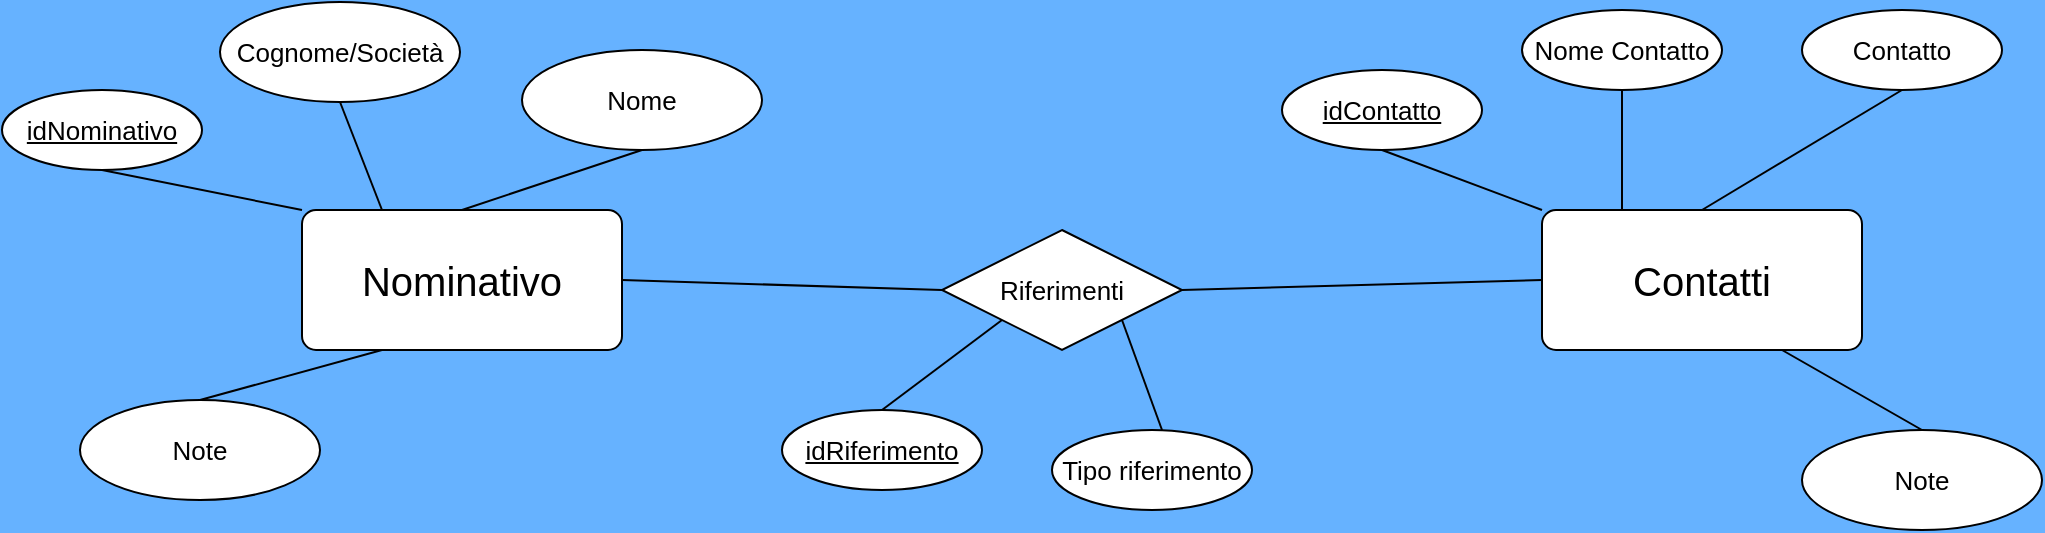 <mxfile version="13.7.7" type="github">
  <diagram id="R2lEEEUBdFMjLlhIrx00" name="Page-1">
    <mxGraphModel dx="1577" dy="965" grid="1" gridSize="10" guides="1" tooltips="1" connect="1" arrows="1" fold="1" page="1" pageScale="1" pageWidth="1169" pageHeight="827" background="#66B2FF" math="0" shadow="0" extFonts="Permanent Marker^https://fonts.googleapis.com/css?family=Permanent+Marker">
      <root>
        <mxCell id="0" />
        <mxCell id="1" parent="0" />
        <mxCell id="UYrq1aZwp3QHKqOVtOla-1" value="Nominativo" style="rounded=1;arcSize=10;whiteSpace=wrap;html=1;align=center;fontSize=20;" vertex="1" parent="1">
          <mxGeometry x="241" y="324" width="160" height="70" as="geometry" />
        </mxCell>
        <mxCell id="UYrq1aZwp3QHKqOVtOla-2" value="idNominativo" style="ellipse;whiteSpace=wrap;html=1;align=center;fontStyle=4;fontSize=13;" vertex="1" parent="1">
          <mxGeometry x="91" y="264" width="100" height="40" as="geometry" />
        </mxCell>
        <mxCell id="UYrq1aZwp3QHKqOVtOla-4" value="" style="endArrow=none;html=1;rounded=0;fontSize=13;exitX=0.5;exitY=1;exitDx=0;exitDy=0;entryX=0;entryY=0;entryDx=0;entryDy=0;" edge="1" parent="1" source="UYrq1aZwp3QHKqOVtOla-2" target="UYrq1aZwp3QHKqOVtOla-1">
          <mxGeometry relative="1" as="geometry">
            <mxPoint x="411" y="374" as="sourcePoint" />
            <mxPoint x="571" y="374" as="targetPoint" />
          </mxGeometry>
        </mxCell>
        <mxCell id="UYrq1aZwp3QHKqOVtOla-6" value="Cognome/Società" style="ellipse;whiteSpace=wrap;html=1;align=center;fontSize=13;" vertex="1" parent="1">
          <mxGeometry x="200" y="220" width="120" height="50" as="geometry" />
        </mxCell>
        <mxCell id="UYrq1aZwp3QHKqOVtOla-7" value="Nome" style="ellipse;whiteSpace=wrap;html=1;align=center;fontSize=13;" vertex="1" parent="1">
          <mxGeometry x="351" y="244" width="120" height="50" as="geometry" />
        </mxCell>
        <mxCell id="UYrq1aZwp3QHKqOVtOla-8" value="" style="endArrow=none;html=1;rounded=0;fontSize=13;exitX=0.5;exitY=1;exitDx=0;exitDy=0;entryX=0.25;entryY=0;entryDx=0;entryDy=0;" edge="1" parent="1" source="UYrq1aZwp3QHKqOVtOla-6" target="UYrq1aZwp3QHKqOVtOla-1">
          <mxGeometry relative="1" as="geometry">
            <mxPoint x="411" y="374" as="sourcePoint" />
            <mxPoint x="571" y="374" as="targetPoint" />
          </mxGeometry>
        </mxCell>
        <mxCell id="UYrq1aZwp3QHKqOVtOla-9" value="" style="endArrow=none;html=1;rounded=0;fontSize=13;exitX=0.5;exitY=1;exitDx=0;exitDy=0;entryX=0.5;entryY=0;entryDx=0;entryDy=0;" edge="1" parent="1" source="UYrq1aZwp3QHKqOVtOla-7" target="UYrq1aZwp3QHKqOVtOla-1">
          <mxGeometry relative="1" as="geometry">
            <mxPoint x="411" y="374" as="sourcePoint" />
            <mxPoint x="571" y="374" as="targetPoint" />
          </mxGeometry>
        </mxCell>
        <mxCell id="UYrq1aZwp3QHKqOVtOla-11" value="Contatti" style="rounded=1;arcSize=10;whiteSpace=wrap;html=1;align=center;fontSize=20;" vertex="1" parent="1">
          <mxGeometry x="861" y="324" width="160" height="70" as="geometry" />
        </mxCell>
        <mxCell id="UYrq1aZwp3QHKqOVtOla-12" value="Riferimenti" style="shape=rhombus;perimeter=rhombusPerimeter;whiteSpace=wrap;html=1;align=center;fontSize=13;" vertex="1" parent="1">
          <mxGeometry x="561" y="334" width="120" height="60" as="geometry" />
        </mxCell>
        <mxCell id="UYrq1aZwp3QHKqOVtOla-15" value="idContatto" style="ellipse;whiteSpace=wrap;html=1;align=center;fontStyle=4;fontSize=13;" vertex="1" parent="1">
          <mxGeometry x="731" y="254" width="100" height="40" as="geometry" />
        </mxCell>
        <mxCell id="UYrq1aZwp3QHKqOVtOla-16" value="Tipo riferimento" style="ellipse;whiteSpace=wrap;html=1;align=center;fontSize=13;" vertex="1" parent="1">
          <mxGeometry x="616" y="434" width="100" height="40" as="geometry" />
        </mxCell>
        <mxCell id="UYrq1aZwp3QHKqOVtOla-17" value="" style="endArrow=none;html=1;rounded=0;fontSize=13;exitX=1;exitY=1;exitDx=0;exitDy=0;" edge="1" parent="1" source="UYrq1aZwp3QHKqOVtOla-12">
          <mxGeometry relative="1" as="geometry">
            <mxPoint x="441" y="454" as="sourcePoint" />
            <mxPoint x="671" y="434" as="targetPoint" />
          </mxGeometry>
        </mxCell>
        <mxCell id="UYrq1aZwp3QHKqOVtOla-18" value="" style="endArrow=none;html=1;rounded=0;fontSize=13;exitX=0.5;exitY=1;exitDx=0;exitDy=0;entryX=0;entryY=0;entryDx=0;entryDy=0;" edge="1" parent="1" source="UYrq1aZwp3QHKqOVtOla-15" target="UYrq1aZwp3QHKqOVtOla-11">
          <mxGeometry relative="1" as="geometry">
            <mxPoint x="441" y="454" as="sourcePoint" />
            <mxPoint x="601" y="454" as="targetPoint" />
          </mxGeometry>
        </mxCell>
        <mxCell id="UYrq1aZwp3QHKqOVtOla-19" value="Nome Contatto" style="ellipse;whiteSpace=wrap;html=1;align=center;fontSize=13;" vertex="1" parent="1">
          <mxGeometry x="851" y="224" width="100" height="40" as="geometry" />
        </mxCell>
        <mxCell id="UYrq1aZwp3QHKqOVtOla-20" value="" style="endArrow=none;html=1;rounded=0;fontSize=13;exitX=0.5;exitY=1;exitDx=0;exitDy=0;entryX=0.25;entryY=0;entryDx=0;entryDy=0;" edge="1" parent="1" source="UYrq1aZwp3QHKqOVtOla-19" target="UYrq1aZwp3QHKqOVtOla-11">
          <mxGeometry relative="1" as="geometry">
            <mxPoint x="441" y="454" as="sourcePoint" />
            <mxPoint x="601" y="454" as="targetPoint" />
          </mxGeometry>
        </mxCell>
        <mxCell id="UYrq1aZwp3QHKqOVtOla-21" value="Contatto" style="ellipse;whiteSpace=wrap;html=1;align=center;fontSize=13;" vertex="1" parent="1">
          <mxGeometry x="991" y="224" width="100" height="40" as="geometry" />
        </mxCell>
        <mxCell id="UYrq1aZwp3QHKqOVtOla-22" value="" style="endArrow=none;html=1;rounded=0;fontSize=13;entryX=0.5;entryY=1;entryDx=0;entryDy=0;exitX=0.5;exitY=0;exitDx=0;exitDy=0;" edge="1" parent="1" source="UYrq1aZwp3QHKqOVtOla-11" target="UYrq1aZwp3QHKqOVtOla-21">
          <mxGeometry relative="1" as="geometry">
            <mxPoint x="441" y="454" as="sourcePoint" />
            <mxPoint x="601" y="454" as="targetPoint" />
          </mxGeometry>
        </mxCell>
        <mxCell id="UYrq1aZwp3QHKqOVtOla-23" value="idRiferimento" style="ellipse;whiteSpace=wrap;html=1;align=center;fontStyle=4;fontSize=13;" vertex="1" parent="1">
          <mxGeometry x="481" y="424" width="100" height="40" as="geometry" />
        </mxCell>
        <mxCell id="UYrq1aZwp3QHKqOVtOla-24" value="" style="endArrow=none;html=1;rounded=0;fontSize=13;exitX=0;exitY=1;exitDx=0;exitDy=0;entryX=0.5;entryY=0;entryDx=0;entryDy=0;" edge="1" parent="1" source="UYrq1aZwp3QHKqOVtOla-12" target="UYrq1aZwp3QHKqOVtOla-23">
          <mxGeometry relative="1" as="geometry">
            <mxPoint x="441" y="454" as="sourcePoint" />
            <mxPoint x="601" y="454" as="targetPoint" />
          </mxGeometry>
        </mxCell>
        <mxCell id="UYrq1aZwp3QHKqOVtOla-25" value="" style="endArrow=none;html=1;rounded=0;fontSize=13;exitX=1;exitY=0.5;exitDx=0;exitDy=0;entryX=0;entryY=0.5;entryDx=0;entryDy=0;" edge="1" parent="1" source="UYrq1aZwp3QHKqOVtOla-1" target="UYrq1aZwp3QHKqOVtOla-12">
          <mxGeometry relative="1" as="geometry">
            <mxPoint x="441" y="454" as="sourcePoint" />
            <mxPoint x="601" y="454" as="targetPoint" />
          </mxGeometry>
        </mxCell>
        <mxCell id="UYrq1aZwp3QHKqOVtOla-27" value="" style="endArrow=none;html=1;rounded=0;fontSize=13;exitX=1;exitY=0.5;exitDx=0;exitDy=0;entryX=0;entryY=0.5;entryDx=0;entryDy=0;" edge="1" parent="1" source="UYrq1aZwp3QHKqOVtOla-12" target="UYrq1aZwp3QHKqOVtOla-11">
          <mxGeometry relative="1" as="geometry">
            <mxPoint x="441" y="454" as="sourcePoint" />
            <mxPoint x="601" y="454" as="targetPoint" />
          </mxGeometry>
        </mxCell>
        <mxCell id="UYrq1aZwp3QHKqOVtOla-28" value="Note" style="ellipse;whiteSpace=wrap;html=1;align=center;fontSize=13;" vertex="1" parent="1">
          <mxGeometry x="130" y="419" width="120" height="50" as="geometry" />
        </mxCell>
        <mxCell id="UYrq1aZwp3QHKqOVtOla-29" value="" style="endArrow=none;html=1;rounded=0;fontSize=13;exitX=0.5;exitY=0;exitDx=0;exitDy=0;entryX=0.25;entryY=1;entryDx=0;entryDy=0;" edge="1" parent="1" source="UYrq1aZwp3QHKqOVtOla-28" target="UYrq1aZwp3QHKqOVtOla-1">
          <mxGeometry relative="1" as="geometry">
            <mxPoint x="410" y="400" as="sourcePoint" />
            <mxPoint x="570" y="400" as="targetPoint" />
          </mxGeometry>
        </mxCell>
        <mxCell id="UYrq1aZwp3QHKqOVtOla-30" value="Note" style="ellipse;whiteSpace=wrap;html=1;align=center;fontSize=13;" vertex="1" parent="1">
          <mxGeometry x="991" y="434" width="120" height="50" as="geometry" />
        </mxCell>
        <mxCell id="UYrq1aZwp3QHKqOVtOla-31" value="" style="endArrow=none;html=1;rounded=0;fontSize=13;entryX=0.5;entryY=0;entryDx=0;entryDy=0;exitX=0.75;exitY=1;exitDx=0;exitDy=0;" edge="1" parent="1" source="UYrq1aZwp3QHKqOVtOla-11" target="UYrq1aZwp3QHKqOVtOla-30">
          <mxGeometry relative="1" as="geometry">
            <mxPoint x="410" y="400" as="sourcePoint" />
            <mxPoint x="570" y="400" as="targetPoint" />
          </mxGeometry>
        </mxCell>
      </root>
    </mxGraphModel>
  </diagram>
</mxfile>

